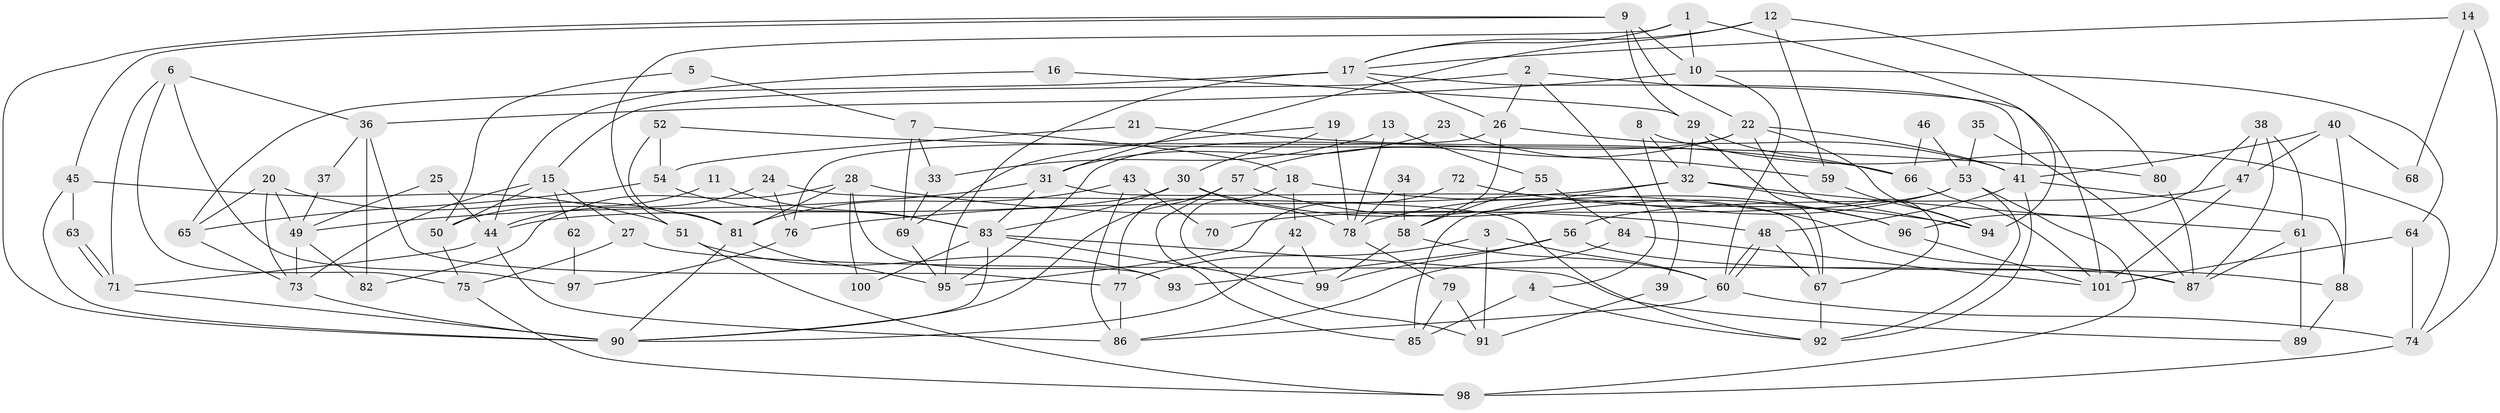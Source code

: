// coarse degree distribution, {4: 0.2459016393442623, 6: 0.13114754098360656, 7: 0.09836065573770492, 3: 0.09836065573770492, 5: 0.14754098360655737, 2: 0.13114754098360656, 8: 0.09836065573770492, 9: 0.04918032786885246}
// Generated by graph-tools (version 1.1) at 2025/52/02/27/25 19:52:08]
// undirected, 101 vertices, 202 edges
graph export_dot {
graph [start="1"]
  node [color=gray90,style=filled];
  1;
  2;
  3;
  4;
  5;
  6;
  7;
  8;
  9;
  10;
  11;
  12;
  13;
  14;
  15;
  16;
  17;
  18;
  19;
  20;
  21;
  22;
  23;
  24;
  25;
  26;
  27;
  28;
  29;
  30;
  31;
  32;
  33;
  34;
  35;
  36;
  37;
  38;
  39;
  40;
  41;
  42;
  43;
  44;
  45;
  46;
  47;
  48;
  49;
  50;
  51;
  52;
  53;
  54;
  55;
  56;
  57;
  58;
  59;
  60;
  61;
  62;
  63;
  64;
  65;
  66;
  67;
  68;
  69;
  70;
  71;
  72;
  73;
  74;
  75;
  76;
  77;
  78;
  79;
  80;
  81;
  82;
  83;
  84;
  85;
  86;
  87;
  88;
  89;
  90;
  91;
  92;
  93;
  94;
  95;
  96;
  97;
  98;
  99;
  100;
  101;
  1 -- 17;
  1 -- 10;
  1 -- 51;
  1 -- 94;
  2 -- 26;
  2 -- 101;
  2 -- 4;
  2 -- 15;
  3 -- 60;
  3 -- 77;
  3 -- 91;
  4 -- 92;
  4 -- 85;
  5 -- 50;
  5 -- 7;
  6 -- 71;
  6 -- 36;
  6 -- 75;
  6 -- 97;
  7 -- 33;
  7 -- 18;
  7 -- 69;
  8 -- 32;
  8 -- 74;
  8 -- 39;
  9 -- 29;
  9 -- 90;
  9 -- 10;
  9 -- 22;
  9 -- 45;
  10 -- 60;
  10 -- 36;
  10 -- 64;
  11 -- 83;
  11 -- 50;
  12 -- 31;
  12 -- 80;
  12 -- 17;
  12 -- 59;
  13 -- 55;
  13 -- 78;
  13 -- 33;
  14 -- 74;
  14 -- 17;
  14 -- 68;
  15 -- 73;
  15 -- 27;
  15 -- 50;
  15 -- 62;
  16 -- 44;
  16 -- 29;
  17 -- 41;
  17 -- 26;
  17 -- 65;
  17 -- 95;
  18 -- 96;
  18 -- 91;
  18 -- 42;
  19 -- 69;
  19 -- 78;
  19 -- 30;
  20 -- 81;
  20 -- 65;
  20 -- 49;
  20 -- 73;
  21 -- 66;
  21 -- 54;
  22 -- 41;
  22 -- 57;
  22 -- 67;
  22 -- 94;
  22 -- 95;
  23 -- 59;
  23 -- 31;
  24 -- 76;
  24 -- 92;
  24 -- 44;
  25 -- 49;
  25 -- 44;
  26 -- 41;
  26 -- 58;
  26 -- 76;
  27 -- 87;
  27 -- 75;
  28 -- 48;
  28 -- 81;
  28 -- 82;
  28 -- 93;
  28 -- 100;
  29 -- 32;
  29 -- 67;
  29 -- 66;
  30 -- 83;
  30 -- 44;
  30 -- 78;
  30 -- 87;
  31 -- 49;
  31 -- 83;
  31 -- 67;
  32 -- 94;
  32 -- 85;
  32 -- 61;
  32 -- 76;
  33 -- 69;
  34 -- 58;
  34 -- 78;
  35 -- 53;
  35 -- 87;
  36 -- 82;
  36 -- 37;
  36 -- 77;
  37 -- 49;
  38 -- 96;
  38 -- 61;
  38 -- 47;
  38 -- 87;
  39 -- 91;
  40 -- 47;
  40 -- 41;
  40 -- 68;
  40 -- 88;
  41 -- 48;
  41 -- 88;
  41 -- 92;
  42 -- 90;
  42 -- 99;
  43 -- 81;
  43 -- 86;
  43 -- 70;
  44 -- 71;
  44 -- 86;
  45 -- 51;
  45 -- 63;
  45 -- 90;
  46 -- 53;
  46 -- 66;
  47 -- 56;
  47 -- 101;
  48 -- 67;
  48 -- 60;
  48 -- 60;
  49 -- 73;
  49 -- 82;
  50 -- 75;
  51 -- 93;
  51 -- 98;
  52 -- 81;
  52 -- 54;
  52 -- 80;
  53 -- 98;
  53 -- 92;
  53 -- 70;
  53 -- 78;
  54 -- 65;
  54 -- 83;
  55 -- 58;
  55 -- 84;
  56 -- 99;
  56 -- 88;
  56 -- 93;
  57 -- 90;
  57 -- 77;
  57 -- 85;
  57 -- 96;
  58 -- 60;
  58 -- 99;
  59 -- 94;
  60 -- 86;
  60 -- 74;
  61 -- 87;
  61 -- 89;
  62 -- 97;
  63 -- 71;
  63 -- 71;
  64 -- 74;
  64 -- 101;
  65 -- 73;
  66 -- 101;
  67 -- 92;
  69 -- 95;
  71 -- 90;
  72 -- 94;
  72 -- 95;
  73 -- 90;
  74 -- 98;
  75 -- 98;
  76 -- 97;
  77 -- 86;
  78 -- 79;
  79 -- 85;
  79 -- 91;
  80 -- 87;
  81 -- 90;
  81 -- 95;
  83 -- 90;
  83 -- 99;
  83 -- 89;
  83 -- 100;
  84 -- 101;
  84 -- 86;
  88 -- 89;
  96 -- 101;
}

